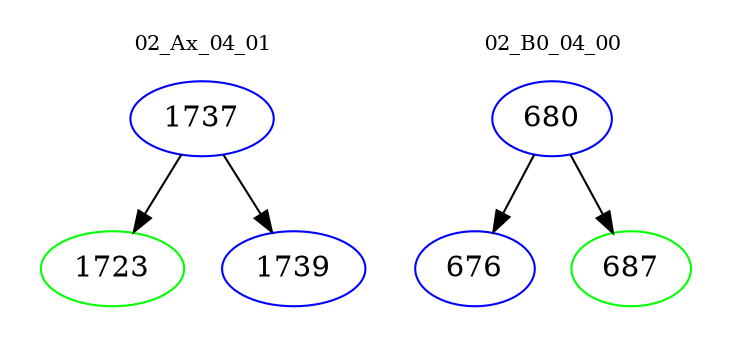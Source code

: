 digraph{
subgraph cluster_0 {
color = white
label = "02_Ax_04_01";
fontsize=10;
T0_1737 [label="1737", color="blue"]
T0_1737 -> T0_1723 [color="black"]
T0_1723 [label="1723", color="green"]
T0_1737 -> T0_1739 [color="black"]
T0_1739 [label="1739", color="blue"]
}
subgraph cluster_1 {
color = white
label = "02_B0_04_00";
fontsize=10;
T1_680 [label="680", color="blue"]
T1_680 -> T1_676 [color="black"]
T1_676 [label="676", color="blue"]
T1_680 -> T1_687 [color="black"]
T1_687 [label="687", color="green"]
}
}
